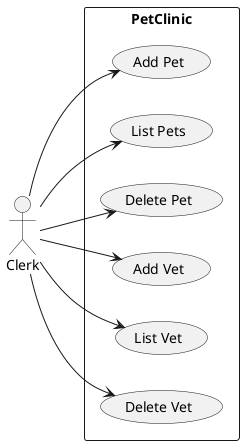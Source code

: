 @startuml
left to right direction
actor "Clerk" as clerk
rectangle PetClinic {
  usecase "Add Pet" as UC1
  usecase "List Pets" as UC2
  usecase "Delete Pet" as UC3
  usecase "Add Vet" as UC4
  usecase "List Vet" as UC5
  usecase "Delete Vet" as UC6
}
clerk --> UC1
clerk --> UC2
clerk --> UC3
clerk --> UC4
clerk --> UC5
clerk --> UC6
@enduml